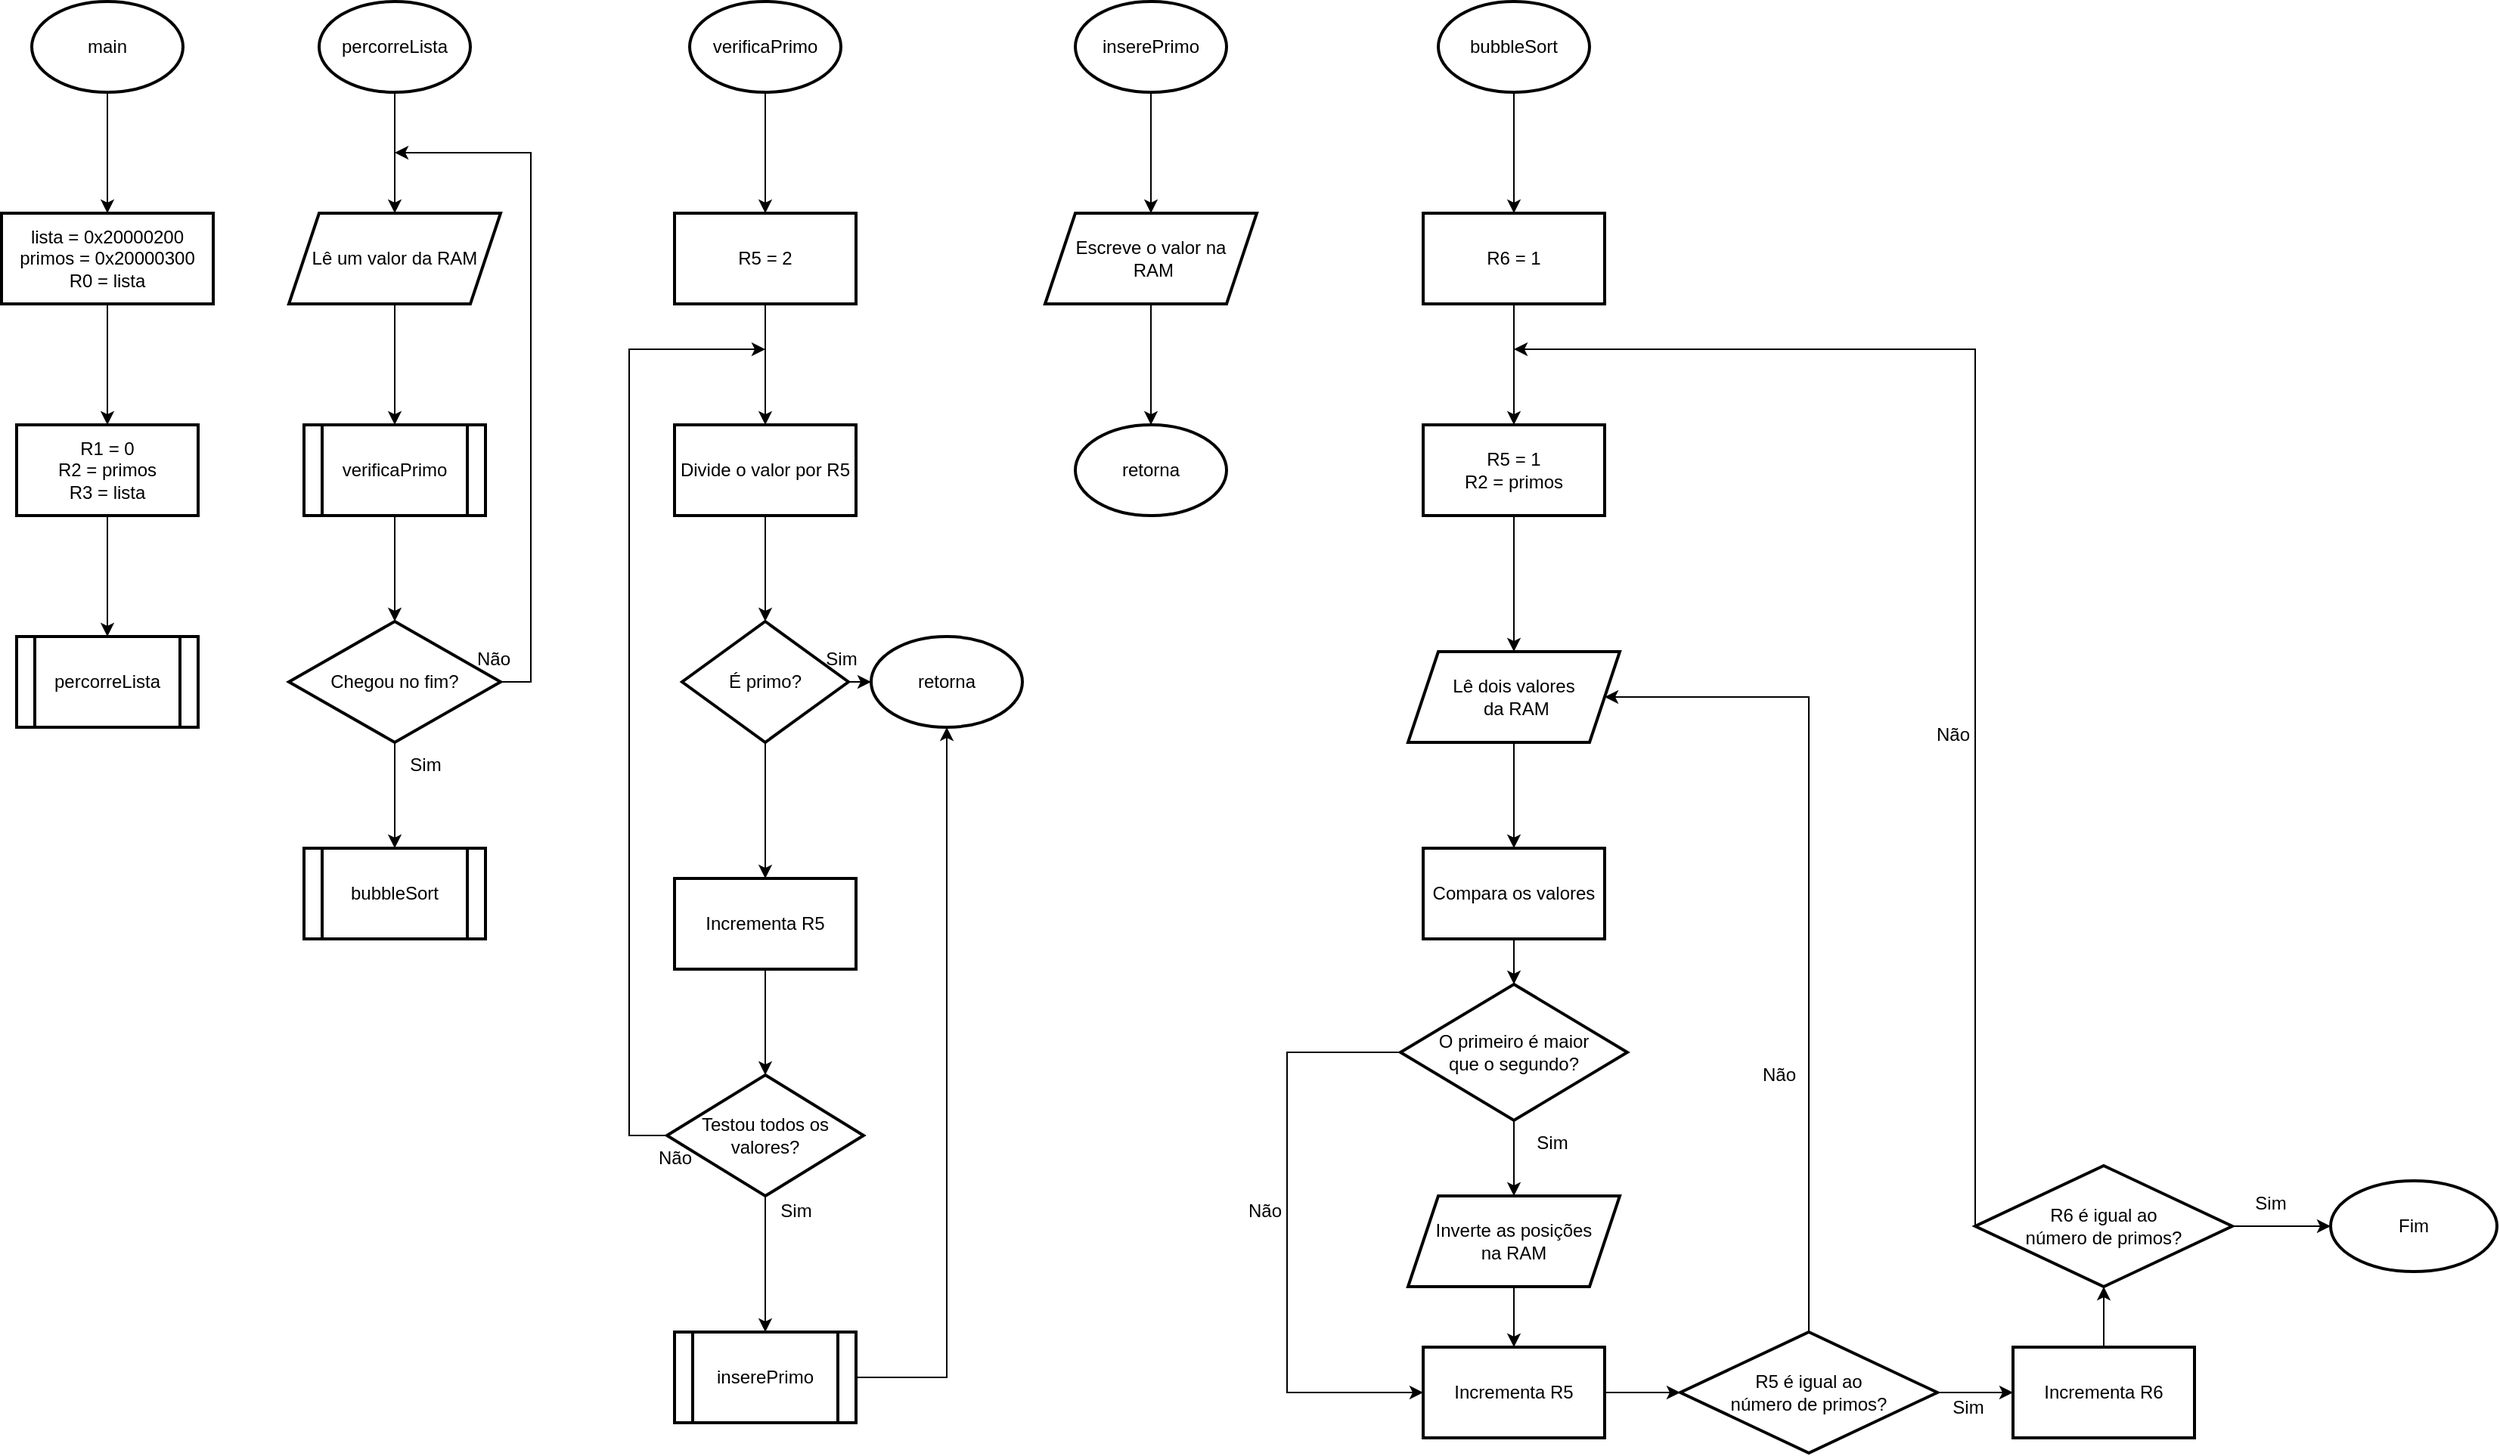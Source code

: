 <mxfile version="20.2.8" type="google"><diagram id="WjgL-ysFoKvnh9NLh3gI" name="Page-1"><mxGraphModel grid="1" page="1" gridSize="10" guides="1" tooltips="1" connect="1" arrows="1" fold="1" pageScale="1" pageWidth="850" pageHeight="1100" math="0" shadow="0"><root><mxCell id="0"/><mxCell id="1" parent="0"/><mxCell id="IlmgJM43uvXuVu3EKrtj-13" value="" style="edgeStyle=orthogonalEdgeStyle;rounded=0;orthogonalLoop=1;jettySize=auto;html=1;" edge="1" parent="1" source="IlmgJM43uvXuVu3EKrtj-1" target="IlmgJM43uvXuVu3EKrtj-12"><mxGeometry relative="1" as="geometry"/></mxCell><mxCell id="IlmgJM43uvXuVu3EKrtj-1" value="main" style="strokeWidth=2;html=1;shape=mxgraph.flowchart.start_1;whiteSpace=wrap;" vertex="1" parent="1"><mxGeometry x="30" y="20" width="100" height="60" as="geometry"/></mxCell><mxCell id="2OBQ4Bd0ggFizPnkvV0K-1" style="edgeStyle=orthogonalEdgeStyle;rounded=0;orthogonalLoop=1;jettySize=auto;html=1;exitX=0.5;exitY=1;exitDx=0;exitDy=0;entryX=0.5;entryY=0;entryDx=0;entryDy=0;" edge="1" parent="1" source="IlmgJM43uvXuVu3EKrtj-12" target="IlmgJM43uvXuVu3EKrtj-17"><mxGeometry relative="1" as="geometry"/></mxCell><mxCell id="IlmgJM43uvXuVu3EKrtj-12" value="lista = 0x20000200&lt;br&gt;primos = 0x20000300&lt;br&gt;R0 = lista" style="whiteSpace=wrap;html=1;strokeWidth=2;align=center;" vertex="1" parent="1"><mxGeometry x="10" y="160" width="140" height="60" as="geometry"/></mxCell><mxCell id="IlmgJM43uvXuVu3EKrtj-20" value="" style="edgeStyle=orthogonalEdgeStyle;rounded=0;orthogonalLoop=1;jettySize=auto;html=1;" edge="1" parent="1" source="IlmgJM43uvXuVu3EKrtj-17" target="IlmgJM43uvXuVu3EKrtj-19"><mxGeometry relative="1" as="geometry"/></mxCell><mxCell id="IlmgJM43uvXuVu3EKrtj-17" value="R1 = 0&lt;br&gt;R2 = primos&lt;br&gt;R3 = lista" style="whiteSpace=wrap;html=1;align=center;strokeWidth=2;" vertex="1" parent="1"><mxGeometry x="20" y="300" width="120" height="60" as="geometry"/></mxCell><mxCell id="IlmgJM43uvXuVu3EKrtj-19" value="percorreLista" style="shape=process;whiteSpace=wrap;html=1;backgroundOutline=1;align=center;strokeWidth=2;" vertex="1" parent="1"><mxGeometry x="20" y="440" width="120" height="60" as="geometry"/></mxCell><mxCell id="IlmgJM43uvXuVu3EKrtj-24" value="" style="edgeStyle=orthogonalEdgeStyle;rounded=0;orthogonalLoop=1;jettySize=auto;html=1;entryX=0.5;entryY=0;entryDx=0;entryDy=0;" edge="1" parent="1" source="IlmgJM43uvXuVu3EKrtj-21" target="2OBQ4Bd0ggFizPnkvV0K-9"><mxGeometry relative="1" as="geometry"><mxPoint x="270" y="160" as="targetPoint"/></mxGeometry></mxCell><mxCell id="IlmgJM43uvXuVu3EKrtj-21" value="percorreLista" style="strokeWidth=2;html=1;shape=mxgraph.flowchart.start_1;whiteSpace=wrap;" vertex="1" parent="1"><mxGeometry x="220" y="20" width="100" height="60" as="geometry"/></mxCell><mxCell id="IlmgJM43uvXuVu3EKrtj-32" value="" style="edgeStyle=orthogonalEdgeStyle;rounded=0;orthogonalLoop=1;jettySize=auto;html=1;" edge="1" parent="1" source="IlmgJM43uvXuVu3EKrtj-25" target="IlmgJM43uvXuVu3EKrtj-31"><mxGeometry relative="1" as="geometry"/></mxCell><mxCell id="IlmgJM43uvXuVu3EKrtj-25" value="verificaPrimo" style="shape=process;whiteSpace=wrap;html=1;backgroundOutline=1;strokeWidth=2;" vertex="1" parent="1"><mxGeometry x="210" y="300" width="120" height="60" as="geometry"/></mxCell><mxCell id="IlmgJM43uvXuVu3EKrtj-37" style="edgeStyle=orthogonalEdgeStyle;rounded=0;orthogonalLoop=1;jettySize=auto;html=1;exitX=0.5;exitY=1;exitDx=0;exitDy=0;entryX=0.5;entryY=0;entryDx=0;entryDy=0;" edge="1" parent="1" source="IlmgJM43uvXuVu3EKrtj-31" target="IlmgJM43uvXuVu3EKrtj-36"><mxGeometry relative="1" as="geometry"/></mxCell><mxCell id="IlmgJM43uvXuVu3EKrtj-31" value="Chegou no fim?" style="rhombus;whiteSpace=wrap;html=1;strokeWidth=2;" vertex="1" parent="1"><mxGeometry x="200" y="430" width="140" height="80" as="geometry"/></mxCell><mxCell id="IlmgJM43uvXuVu3EKrtj-33" value="" style="endArrow=classic;html=1;rounded=0;exitX=1;exitY=0.5;exitDx=0;exitDy=0;" edge="1" parent="1" source="IlmgJM43uvXuVu3EKrtj-31"><mxGeometry width="50" height="50" relative="1" as="geometry"><mxPoint x="460" y="270" as="sourcePoint"/><mxPoint x="270" y="120" as="targetPoint"/><Array as="points"><mxPoint x="360" y="470"/><mxPoint x="360" y="360"/><mxPoint x="360" y="300"/><mxPoint x="360" y="120"/></Array></mxGeometry></mxCell><mxCell id="IlmgJM43uvXuVu3EKrtj-34" value="Não" style="text;html=1;align=center;verticalAlign=middle;resizable=0;points=[];autosize=1;strokeColor=none;fillColor=none;" vertex="1" parent="1"><mxGeometry x="310" y="440" width="50" height="30" as="geometry"/></mxCell><mxCell id="IlmgJM43uvXuVu3EKrtj-36" value="bubbleSort" style="shape=process;whiteSpace=wrap;html=1;backgroundOutline=1;strokeWidth=2;" vertex="1" parent="1"><mxGeometry x="210" y="580" width="120" height="60" as="geometry"/></mxCell><mxCell id="IlmgJM43uvXuVu3EKrtj-38" value="Sim" style="text;html=1;align=center;verticalAlign=middle;resizable=0;points=[];autosize=1;strokeColor=none;fillColor=none;" vertex="1" parent="1"><mxGeometry x="270" y="510" width="40" height="30" as="geometry"/></mxCell><mxCell id="IlmgJM43uvXuVu3EKrtj-55" value="" style="edgeStyle=orthogonalEdgeStyle;rounded=0;orthogonalLoop=1;jettySize=auto;html=1;" edge="1" parent="1" source="IlmgJM43uvXuVu3EKrtj-40" target="IlmgJM43uvXuVu3EKrtj-54"><mxGeometry relative="1" as="geometry"/></mxCell><mxCell id="IlmgJM43uvXuVu3EKrtj-40" value="verificaPrimo" style="strokeWidth=2;html=1;shape=mxgraph.flowchart.start_1;whiteSpace=wrap;" vertex="1" parent="1"><mxGeometry x="465" y="20" width="100" height="60" as="geometry"/></mxCell><mxCell id="IlmgJM43uvXuVu3EKrtj-46" value="" style="edgeStyle=orthogonalEdgeStyle;rounded=0;orthogonalLoop=1;jettySize=auto;html=1;" edge="1" parent="1" source="IlmgJM43uvXuVu3EKrtj-43" target="IlmgJM43uvXuVu3EKrtj-45"><mxGeometry relative="1" as="geometry"/></mxCell><mxCell id="IlmgJM43uvXuVu3EKrtj-43" value="Divide o valor por R5" style="whiteSpace=wrap;html=1;strokeWidth=2;" vertex="1" parent="1"><mxGeometry x="455" y="300" width="120" height="60" as="geometry"/></mxCell><mxCell id="IlmgJM43uvXuVu3EKrtj-48" value="" style="edgeStyle=orthogonalEdgeStyle;rounded=0;orthogonalLoop=1;jettySize=auto;html=1;" edge="1" parent="1" source="IlmgJM43uvXuVu3EKrtj-45" target="IlmgJM43uvXuVu3EKrtj-47"><mxGeometry relative="1" as="geometry"/></mxCell><mxCell id="IlmgJM43uvXuVu3EKrtj-51" value="" style="edgeStyle=orthogonalEdgeStyle;rounded=0;orthogonalLoop=1;jettySize=auto;html=1;" edge="1" parent="1" source="IlmgJM43uvXuVu3EKrtj-45" target="IlmgJM43uvXuVu3EKrtj-50"><mxGeometry relative="1" as="geometry"/></mxCell><mxCell id="IlmgJM43uvXuVu3EKrtj-45" value="É primo?" style="rhombus;whiteSpace=wrap;html=1;strokeWidth=2;" vertex="1" parent="1"><mxGeometry x="460" y="430" width="110" height="80" as="geometry"/></mxCell><mxCell id="IlmgJM43uvXuVu3EKrtj-47" value="retorna" style="ellipse;whiteSpace=wrap;html=1;strokeWidth=2;" vertex="1" parent="1"><mxGeometry x="585" y="440" width="100" height="60" as="geometry"/></mxCell><mxCell id="IlmgJM43uvXuVu3EKrtj-49" value="Sim" style="text;html=1;align=center;verticalAlign=middle;resizable=0;points=[];autosize=1;strokeColor=none;fillColor=none;" vertex="1" parent="1"><mxGeometry x="545" y="440" width="40" height="30" as="geometry"/></mxCell><mxCell id="IlmgJM43uvXuVu3EKrtj-53" value="" style="edgeStyle=orthogonalEdgeStyle;rounded=0;orthogonalLoop=1;jettySize=auto;html=1;" edge="1" parent="1" source="IlmgJM43uvXuVu3EKrtj-50" target="IlmgJM43uvXuVu3EKrtj-52"><mxGeometry relative="1" as="geometry"/></mxCell><mxCell id="IlmgJM43uvXuVu3EKrtj-50" value="Incrementa R5" style="whiteSpace=wrap;html=1;strokeWidth=2;" vertex="1" parent="1"><mxGeometry x="455" y="600" width="120" height="60" as="geometry"/></mxCell><mxCell id="IlmgJM43uvXuVu3EKrtj-57" style="edgeStyle=orthogonalEdgeStyle;rounded=0;orthogonalLoop=1;jettySize=auto;html=1;exitX=0;exitY=0.5;exitDx=0;exitDy=0;" edge="1" parent="1" source="IlmgJM43uvXuVu3EKrtj-52"><mxGeometry relative="1" as="geometry"><mxPoint x="515" y="250" as="targetPoint"/><Array as="points"><mxPoint x="425" y="770"/></Array></mxGeometry></mxCell><mxCell id="IlmgJM43uvXuVu3EKrtj-60" value="" style="edgeStyle=orthogonalEdgeStyle;rounded=0;orthogonalLoop=1;jettySize=auto;html=1;" edge="1" parent="1" source="IlmgJM43uvXuVu3EKrtj-52" target="IlmgJM43uvXuVu3EKrtj-59"><mxGeometry relative="1" as="geometry"/></mxCell><mxCell id="IlmgJM43uvXuVu3EKrtj-52" value="Testou todos os valores?" style="rhombus;whiteSpace=wrap;html=1;strokeWidth=2;" vertex="1" parent="1"><mxGeometry x="450" y="730" width="130" height="80" as="geometry"/></mxCell><mxCell id="IlmgJM43uvXuVu3EKrtj-56" style="edgeStyle=orthogonalEdgeStyle;rounded=0;orthogonalLoop=1;jettySize=auto;html=1;exitX=0.5;exitY=1;exitDx=0;exitDy=0;entryX=0.5;entryY=0;entryDx=0;entryDy=0;" edge="1" parent="1" source="IlmgJM43uvXuVu3EKrtj-54" target="IlmgJM43uvXuVu3EKrtj-43"><mxGeometry relative="1" as="geometry"/></mxCell><mxCell id="IlmgJM43uvXuVu3EKrtj-54" value="R5 = 2" style="whiteSpace=wrap;html=1;strokeWidth=2;" vertex="1" parent="1"><mxGeometry x="455" y="160" width="120" height="60" as="geometry"/></mxCell><mxCell id="IlmgJM43uvXuVu3EKrtj-58" value="Não" style="text;html=1;align=center;verticalAlign=middle;resizable=0;points=[];autosize=1;strokeColor=none;fillColor=none;" vertex="1" parent="1"><mxGeometry x="430" y="770" width="50" height="30" as="geometry"/></mxCell><mxCell id="IlmgJM43uvXuVu3EKrtj-62" style="edgeStyle=orthogonalEdgeStyle;rounded=0;orthogonalLoop=1;jettySize=auto;html=1;exitX=1;exitY=0.5;exitDx=0;exitDy=0;entryX=0.5;entryY=1;entryDx=0;entryDy=0;" edge="1" parent="1" source="IlmgJM43uvXuVu3EKrtj-59" target="IlmgJM43uvXuVu3EKrtj-47"><mxGeometry relative="1" as="geometry"/></mxCell><mxCell id="IlmgJM43uvXuVu3EKrtj-59" value="inserePrimo" style="shape=process;whiteSpace=wrap;html=1;backgroundOutline=1;strokeWidth=2;" vertex="1" parent="1"><mxGeometry x="455" y="900" width="120" height="60" as="geometry"/></mxCell><mxCell id="IlmgJM43uvXuVu3EKrtj-61" value="Sim" style="text;html=1;align=center;verticalAlign=middle;resizable=0;points=[];autosize=1;strokeColor=none;fillColor=none;" vertex="1" parent="1"><mxGeometry x="515" y="805" width="40" height="30" as="geometry"/></mxCell><mxCell id="aqZOCBomDOqpAUruK667-3" value="" style="edgeStyle=orthogonalEdgeStyle;rounded=0;orthogonalLoop=1;jettySize=auto;html=1;entryX=0.5;entryY=0;entryDx=0;entryDy=0;entryPerimeter=0;" edge="1" parent="1" source="aqZOCBomDOqpAUruK667-1" target="2OBQ4Bd0ggFizPnkvV0K-12"><mxGeometry relative="1" as="geometry"><mxPoint x="770" y="160" as="targetPoint"/></mxGeometry></mxCell><mxCell id="aqZOCBomDOqpAUruK667-1" value="inserePrimo" style="strokeWidth=2;html=1;shape=mxgraph.flowchart.start_1;whiteSpace=wrap;" vertex="1" parent="1"><mxGeometry x="720" y="20" width="100" height="60" as="geometry"/></mxCell><mxCell id="aqZOCBomDOqpAUruK667-4" value="retorna" style="ellipse;whiteSpace=wrap;html=1;strokeWidth=2;" vertex="1" parent="1"><mxGeometry x="720" y="300" width="100" height="60" as="geometry"/></mxCell><mxCell id="aqZOCBomDOqpAUruK667-8" value="" style="edgeStyle=orthogonalEdgeStyle;rounded=0;orthogonalLoop=1;jettySize=auto;html=1;" edge="1" parent="1" source="aqZOCBomDOqpAUruK667-6" target="aqZOCBomDOqpAUruK667-7"><mxGeometry relative="1" as="geometry"/></mxCell><mxCell id="aqZOCBomDOqpAUruK667-6" value="bubbleSort" style="strokeWidth=2;html=1;shape=mxgraph.flowchart.start_1;whiteSpace=wrap;" vertex="1" parent="1"><mxGeometry x="960" y="20" width="100" height="60" as="geometry"/></mxCell><mxCell id="aqZOCBomDOqpAUruK667-10" value="" style="edgeStyle=orthogonalEdgeStyle;rounded=0;orthogonalLoop=1;jettySize=auto;html=1;" edge="1" parent="1" source="aqZOCBomDOqpAUruK667-7" target="aqZOCBomDOqpAUruK667-9"><mxGeometry relative="1" as="geometry"/></mxCell><mxCell id="aqZOCBomDOqpAUruK667-7" value="R6 = 1" style="whiteSpace=wrap;html=1;strokeWidth=2;" vertex="1" parent="1"><mxGeometry x="950" y="160" width="120" height="60" as="geometry"/></mxCell><mxCell id="aqZOCBomDOqpAUruK667-14" value="" style="edgeStyle=orthogonalEdgeStyle;rounded=0;orthogonalLoop=1;jettySize=auto;html=1;entryX=0.5;entryY=0;entryDx=0;entryDy=0;" edge="1" parent="1" source="aqZOCBomDOqpAUruK667-9" target="2OBQ4Bd0ggFizPnkvV0K-14"><mxGeometry relative="1" as="geometry"><mxPoint x="1010" y="440" as="targetPoint"/></mxGeometry></mxCell><mxCell id="aqZOCBomDOqpAUruK667-9" value="R5 = 1&lt;br&gt;R2 = primos" style="whiteSpace=wrap;html=1;strokeWidth=2;" vertex="1" parent="1"><mxGeometry x="950" y="300" width="120" height="60" as="geometry"/></mxCell><mxCell id="aqZOCBomDOqpAUruK667-16" value="" style="edgeStyle=orthogonalEdgeStyle;rounded=0;orthogonalLoop=1;jettySize=auto;html=1;exitX=0.5;exitY=1;exitDx=0;exitDy=0;" edge="1" parent="1" source="2OBQ4Bd0ggFizPnkvV0K-14" target="aqZOCBomDOqpAUruK667-15"><mxGeometry relative="1" as="geometry"><mxPoint x="1010" y="500" as="sourcePoint"/></mxGeometry></mxCell><mxCell id="2OBQ4Bd0ggFizPnkvV0K-15" style="edgeStyle=orthogonalEdgeStyle;rounded=0;orthogonalLoop=1;jettySize=auto;html=1;exitX=0.5;exitY=1;exitDx=0;exitDy=0;entryX=0.5;entryY=0;entryDx=0;entryDy=0;" edge="1" parent="1" source="aqZOCBomDOqpAUruK667-15" target="aqZOCBomDOqpAUruK667-19"><mxGeometry relative="1" as="geometry"/></mxCell><mxCell id="aqZOCBomDOqpAUruK667-15" value="Compara os valores" style="whiteSpace=wrap;html=1;strokeWidth=2;" vertex="1" parent="1"><mxGeometry x="950" y="580" width="120" height="60" as="geometry"/></mxCell><mxCell id="2OBQ4Bd0ggFizPnkvV0K-17" style="edgeStyle=orthogonalEdgeStyle;rounded=0;orthogonalLoop=1;jettySize=auto;html=1;exitX=0.5;exitY=1;exitDx=0;exitDy=0;entryX=0.5;entryY=0;entryDx=0;entryDy=0;" edge="1" parent="1" source="aqZOCBomDOqpAUruK667-19" target="2OBQ4Bd0ggFizPnkvV0K-16"><mxGeometry relative="1" as="geometry"><Array as="points"><mxPoint x="1010" y="780"/><mxPoint x="1010" y="780"/></Array></mxGeometry></mxCell><mxCell id="2OBQ4Bd0ggFizPnkvV0K-21" style="edgeStyle=orthogonalEdgeStyle;rounded=0;orthogonalLoop=1;jettySize=auto;html=1;exitX=0;exitY=0.5;exitDx=0;exitDy=0;entryX=0;entryY=0.5;entryDx=0;entryDy=0;" edge="1" parent="1" source="aqZOCBomDOqpAUruK667-19" target="2OBQ4Bd0ggFizPnkvV0K-19"><mxGeometry relative="1" as="geometry"><mxPoint x="890" y="950" as="targetPoint"/><Array as="points"><mxPoint x="860" y="715"/><mxPoint x="860" y="940"/></Array></mxGeometry></mxCell><mxCell id="aqZOCBomDOqpAUruK667-19" value="&lt;div&gt;O primeiro é maior &lt;br&gt;&lt;/div&gt;&lt;div&gt;que o segundo?&lt;/div&gt;" style="rhombus;whiteSpace=wrap;html=1;strokeWidth=2;" vertex="1" parent="1"><mxGeometry x="935" y="670" width="150" height="90" as="geometry"/></mxCell><mxCell id="aqZOCBomDOqpAUruK667-21" value="Fim" style="ellipse;whiteSpace=wrap;html=1;strokeWidth=2;" vertex="1" parent="1"><mxGeometry x="1550" y="800" width="110" height="60" as="geometry"/></mxCell><mxCell id="2OBQ4Bd0ggFizPnkvV0K-10" style="edgeStyle=orthogonalEdgeStyle;rounded=0;orthogonalLoop=1;jettySize=auto;html=1;entryX=0.5;entryY=0;entryDx=0;entryDy=0;" edge="1" parent="1" source="2OBQ4Bd0ggFizPnkvV0K-9" target="IlmgJM43uvXuVu3EKrtj-25"><mxGeometry relative="1" as="geometry"/></mxCell><mxCell id="2OBQ4Bd0ggFizPnkvV0K-9" value="Lê um valor da RAM" style="shape=parallelogram;perimeter=parallelogramPerimeter;whiteSpace=wrap;html=1;fixedSize=1;strokeWidth=2;" vertex="1" parent="1"><mxGeometry x="200" y="160" width="140" height="60" as="geometry"/></mxCell><mxCell id="2OBQ4Bd0ggFizPnkvV0K-13" style="edgeStyle=orthogonalEdgeStyle;rounded=0;orthogonalLoop=1;jettySize=auto;html=1;exitX=0.5;exitY=1;exitDx=0;exitDy=0;entryX=0.5;entryY=0;entryDx=0;entryDy=0;" edge="1" parent="1" source="2OBQ4Bd0ggFizPnkvV0K-12" target="aqZOCBomDOqpAUruK667-4"><mxGeometry relative="1" as="geometry"/></mxCell><mxCell id="2OBQ4Bd0ggFizPnkvV0K-12" value="&lt;div&gt;Escreve o valor na&lt;/div&gt;&lt;div&gt;&amp;nbsp;RAM&lt;/div&gt;" style="shape=parallelogram;perimeter=parallelogramPerimeter;whiteSpace=wrap;html=1;fixedSize=1;strokeWidth=2;" vertex="1" parent="1"><mxGeometry x="700" y="160" width="140" height="60" as="geometry"/></mxCell><mxCell id="2OBQ4Bd0ggFizPnkvV0K-14" value="&lt;div&gt;Lê dois valores&lt;/div&gt;&lt;div&gt;&amp;nbsp;da RAM&lt;/div&gt;" style="shape=parallelogram;perimeter=parallelogramPerimeter;whiteSpace=wrap;html=1;fixedSize=1;strokeWidth=2;" vertex="1" parent="1"><mxGeometry x="940" y="450" width="140" height="60" as="geometry"/></mxCell><mxCell id="2OBQ4Bd0ggFizPnkvV0K-20" style="edgeStyle=orthogonalEdgeStyle;rounded=0;orthogonalLoop=1;jettySize=auto;html=1;exitX=0.5;exitY=1;exitDx=0;exitDy=0;entryX=0.5;entryY=0;entryDx=0;entryDy=0;" edge="1" parent="1" source="2OBQ4Bd0ggFizPnkvV0K-16" target="2OBQ4Bd0ggFizPnkvV0K-19"><mxGeometry relative="1" as="geometry"/></mxCell><mxCell id="2OBQ4Bd0ggFizPnkvV0K-16" value="&lt;div&gt;Inverte as posições &lt;br&gt;&lt;/div&gt;&lt;div&gt;na RAM&lt;/div&gt;" style="shape=parallelogram;perimeter=parallelogramPerimeter;whiteSpace=wrap;html=1;fixedSize=1;strokeWidth=2;" vertex="1" parent="1"><mxGeometry x="940" y="810" width="140" height="60" as="geometry"/></mxCell><mxCell id="2OBQ4Bd0ggFizPnkvV0K-18" value="&lt;div&gt;Sim&lt;/div&gt;" style="text;html=1;align=center;verticalAlign=middle;resizable=0;points=[];autosize=1;strokeColor=none;fillColor=none;" vertex="1" parent="1"><mxGeometry x="1010" y="760" width="50" height="30" as="geometry"/></mxCell><mxCell id="2OBQ4Bd0ggFizPnkvV0K-24" style="edgeStyle=orthogonalEdgeStyle;rounded=0;orthogonalLoop=1;jettySize=auto;html=1;exitX=1;exitY=0.5;exitDx=0;exitDy=0;entryX=0;entryY=0.5;entryDx=0;entryDy=0;" edge="1" parent="1" source="2OBQ4Bd0ggFizPnkvV0K-19" target="2OBQ4Bd0ggFizPnkvV0K-23"><mxGeometry relative="1" as="geometry"/></mxCell><mxCell id="2OBQ4Bd0ggFizPnkvV0K-19" value="Incrementa R5" style="whiteSpace=wrap;html=1;strokeWidth=2;" vertex="1" parent="1"><mxGeometry x="950" y="910" width="120" height="60" as="geometry"/></mxCell><mxCell id="2OBQ4Bd0ggFizPnkvV0K-22" value="Não" style="text;html=1;align=center;verticalAlign=middle;resizable=0;points=[];autosize=1;strokeColor=none;fillColor=none;" vertex="1" parent="1"><mxGeometry x="820" y="805" width="50" height="30" as="geometry"/></mxCell><mxCell id="2OBQ4Bd0ggFizPnkvV0K-25" style="edgeStyle=orthogonalEdgeStyle;rounded=0;orthogonalLoop=1;jettySize=auto;html=1;entryX=1;entryY=0.5;entryDx=0;entryDy=0;" edge="1" parent="1" source="2OBQ4Bd0ggFizPnkvV0K-23" target="2OBQ4Bd0ggFizPnkvV0K-14"><mxGeometry relative="1" as="geometry"><Array as="points"><mxPoint x="1205" y="480"/></Array></mxGeometry></mxCell><mxCell id="2OBQ4Bd0ggFizPnkvV0K-29" style="edgeStyle=orthogonalEdgeStyle;rounded=0;orthogonalLoop=1;jettySize=auto;html=1;exitX=1;exitY=0.5;exitDx=0;exitDy=0;entryX=0;entryY=0.5;entryDx=0;entryDy=0;" edge="1" parent="1" source="2OBQ4Bd0ggFizPnkvV0K-23" target="2OBQ4Bd0ggFizPnkvV0K-27"><mxGeometry relative="1" as="geometry"/></mxCell><mxCell id="2OBQ4Bd0ggFizPnkvV0K-23" value="&lt;div&gt;R5 é igual ao &lt;br&gt;&lt;/div&gt;&lt;div&gt;número de primos?&lt;/div&gt;" style="rhombus;whiteSpace=wrap;html=1;strokeWidth=2;" vertex="1" parent="1"><mxGeometry x="1120" y="900" width="170" height="80" as="geometry"/></mxCell><mxCell id="2OBQ4Bd0ggFizPnkvV0K-26" value="Não" style="text;html=1;align=center;verticalAlign=middle;resizable=0;points=[];autosize=1;strokeColor=none;fillColor=none;" vertex="1" parent="1"><mxGeometry x="1160" y="715" width="50" height="30" as="geometry"/></mxCell><mxCell id="2OBQ4Bd0ggFizPnkvV0K-31" style="edgeStyle=orthogonalEdgeStyle;rounded=0;orthogonalLoop=1;jettySize=auto;html=1;exitX=0.5;exitY=0;exitDx=0;exitDy=0;entryX=0.5;entryY=1;entryDx=0;entryDy=0;" edge="1" parent="1" source="2OBQ4Bd0ggFizPnkvV0K-27" target="2OBQ4Bd0ggFizPnkvV0K-28"><mxGeometry relative="1" as="geometry"/></mxCell><mxCell id="2OBQ4Bd0ggFizPnkvV0K-27" value="Incrementa R6" style="whiteSpace=wrap;html=1;strokeWidth=2;" vertex="1" parent="1"><mxGeometry x="1340" y="910" width="120" height="60" as="geometry"/></mxCell><mxCell id="2OBQ4Bd0ggFizPnkvV0K-32" style="edgeStyle=orthogonalEdgeStyle;rounded=0;orthogonalLoop=1;jettySize=auto;html=1;exitX=0;exitY=0.5;exitDx=0;exitDy=0;" edge="1" parent="1" source="2OBQ4Bd0ggFizPnkvV0K-28"><mxGeometry relative="1" as="geometry"><mxPoint x="1010" y="250" as="targetPoint"/><Array as="points"><mxPoint x="1315" y="250"/></Array></mxGeometry></mxCell><mxCell id="2OBQ4Bd0ggFizPnkvV0K-33" style="edgeStyle=orthogonalEdgeStyle;rounded=0;orthogonalLoop=1;jettySize=auto;html=1;exitX=1;exitY=0.5;exitDx=0;exitDy=0;entryX=0;entryY=0.5;entryDx=0;entryDy=0;" edge="1" parent="1" source="2OBQ4Bd0ggFizPnkvV0K-28" target="aqZOCBomDOqpAUruK667-21"><mxGeometry relative="1" as="geometry"/></mxCell><mxCell id="2OBQ4Bd0ggFizPnkvV0K-28" value="&lt;div&gt;R6 é igual ao &lt;br&gt;&lt;/div&gt;&lt;div&gt;número de primos?&lt;/div&gt;" style="rhombus;whiteSpace=wrap;html=1;strokeWidth=2;" vertex="1" parent="1"><mxGeometry x="1315" y="790" width="170" height="80" as="geometry"/></mxCell><mxCell id="2OBQ4Bd0ggFizPnkvV0K-30" value="Sim" style="text;html=1;align=center;verticalAlign=middle;resizable=0;points=[];autosize=1;strokeColor=none;fillColor=none;" vertex="1" parent="1"><mxGeometry x="1285" y="935" width="50" height="30" as="geometry"/></mxCell><mxCell id="2OBQ4Bd0ggFizPnkvV0K-34" value="Sim" style="text;html=1;align=center;verticalAlign=middle;resizable=0;points=[];autosize=1;strokeColor=none;fillColor=none;" vertex="1" parent="1"><mxGeometry x="1485" y="800" width="50" height="30" as="geometry"/></mxCell><mxCell id="2OBQ4Bd0ggFizPnkvV0K-35" value="Não" style="text;html=1;align=center;verticalAlign=middle;resizable=0;points=[];autosize=1;strokeColor=none;fillColor=none;" vertex="1" parent="1"><mxGeometry x="1275" y="490" width="50" height="30" as="geometry"/></mxCell></root></mxGraphModel></diagram></mxfile>
